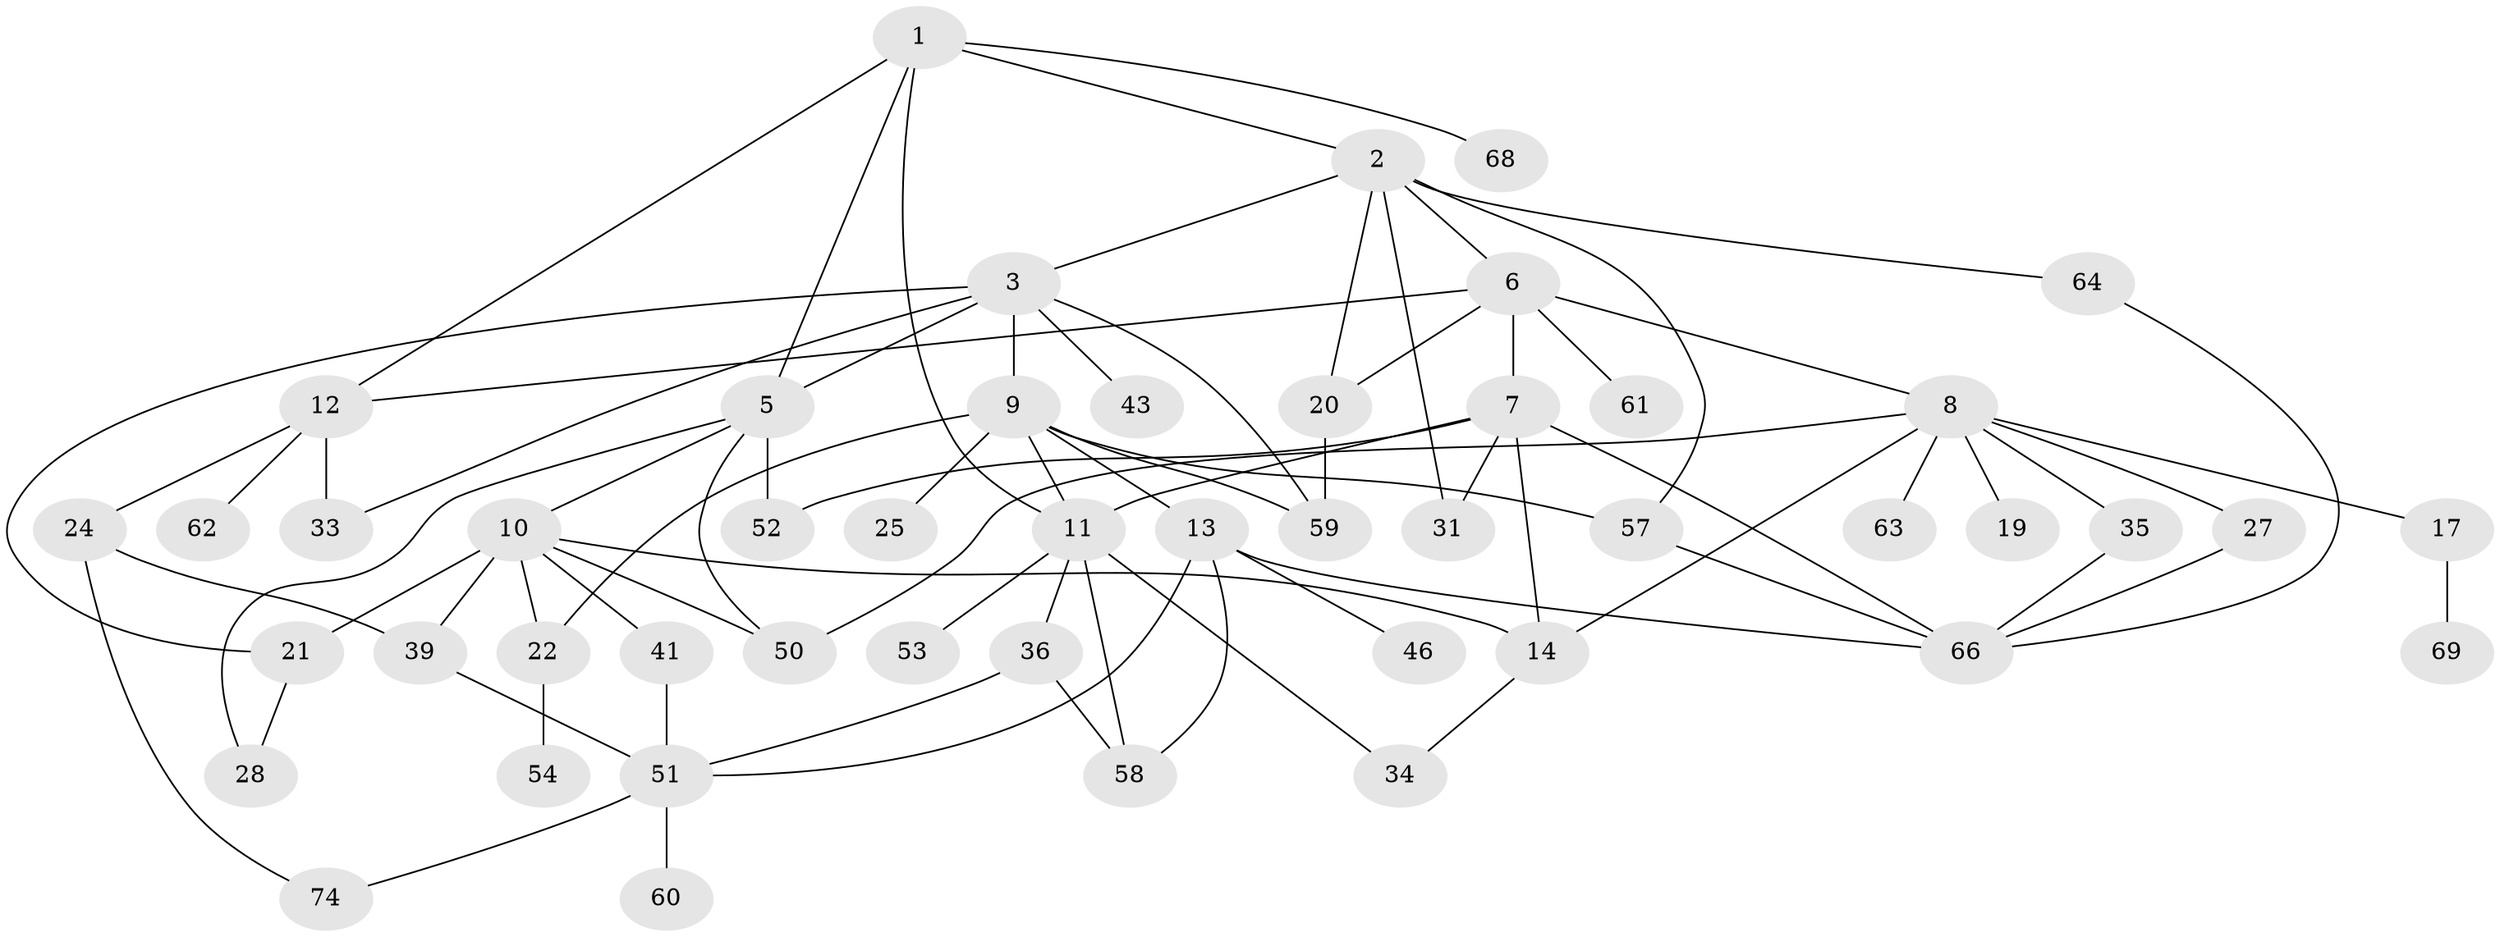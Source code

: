 // Generated by graph-tools (version 1.1) at 2025/23/03/03/25 07:23:32]
// undirected, 48 vertices, 78 edges
graph export_dot {
graph [start="1"]
  node [color=gray90,style=filled];
  1 [super="+48"];
  2 [super="+30"];
  3 [super="+4"];
  5 [super="+23"];
  6 [super="+44"];
  7 [super="+75"];
  8 [super="+16"];
  9 [super="+26"];
  10 [super="+15"];
  11 [super="+29"];
  12 [super="+18"];
  13 [super="+32"];
  14 [super="+37"];
  17 [super="+76"];
  19;
  20 [super="+45"];
  21 [super="+67"];
  22 [super="+49"];
  24 [super="+42"];
  25;
  27;
  28 [super="+38"];
  31 [super="+71"];
  33 [super="+55"];
  34 [super="+47"];
  35;
  36 [super="+70"];
  39 [super="+40"];
  41;
  43;
  46 [super="+72"];
  50 [super="+56"];
  51 [super="+65"];
  52;
  53;
  54;
  57;
  58;
  59;
  60;
  61;
  62;
  63;
  64;
  66 [super="+73"];
  68;
  69;
  74;
  1 -- 2;
  1 -- 11 [weight=2];
  1 -- 12;
  1 -- 5 [weight=2];
  1 -- 68;
  2 -- 3;
  2 -- 6;
  2 -- 64;
  2 -- 57;
  2 -- 20;
  2 -- 31;
  3 -- 59;
  3 -- 9;
  3 -- 5;
  3 -- 43;
  3 -- 21;
  3 -- 33;
  5 -- 10;
  5 -- 50;
  5 -- 52;
  5 -- 28;
  6 -- 7;
  6 -- 8;
  6 -- 20;
  6 -- 12;
  6 -- 61;
  7 -- 31;
  7 -- 14 [weight=2];
  7 -- 11;
  7 -- 52;
  7 -- 66;
  8 -- 14;
  8 -- 17;
  8 -- 19;
  8 -- 27;
  8 -- 63;
  8 -- 35;
  8 -- 50;
  9 -- 13;
  9 -- 25;
  9 -- 57;
  9 -- 59;
  9 -- 22;
  9 -- 11;
  10 -- 21;
  10 -- 41;
  10 -- 14;
  10 -- 22;
  10 -- 39;
  10 -- 50;
  11 -- 36;
  11 -- 34;
  11 -- 53;
  11 -- 58;
  12 -- 24;
  12 -- 62;
  12 -- 33;
  13 -- 46;
  13 -- 66;
  13 -- 58;
  13 -- 51;
  14 -- 34;
  17 -- 69;
  20 -- 59;
  21 -- 28;
  22 -- 54;
  24 -- 74;
  24 -- 39;
  27 -- 66;
  35 -- 66;
  36 -- 51;
  36 -- 58;
  39 -- 51;
  41 -- 51;
  51 -- 60;
  51 -- 74;
  57 -- 66;
  64 -- 66;
}
